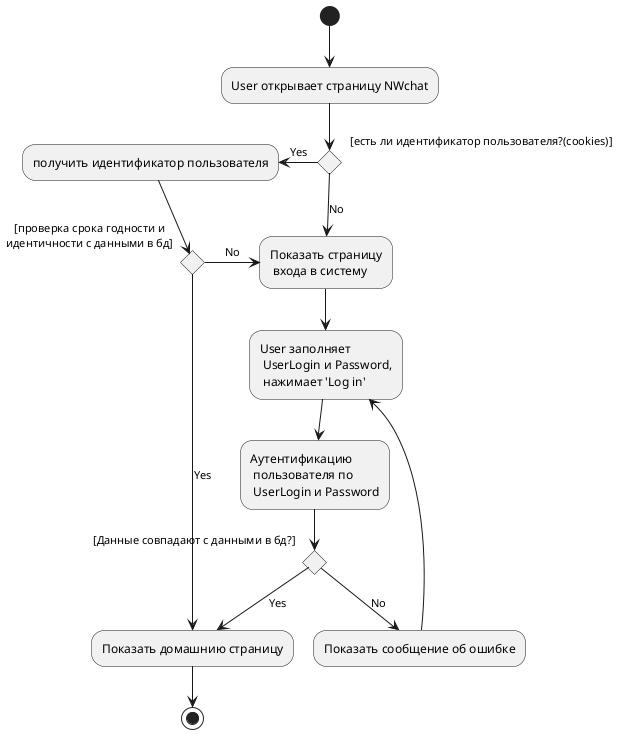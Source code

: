 @startuml

(*) --> "User открывает страницу NWchat" as init
if "[есть ли идентификатор пользователя?(cookies)]" then
  -left->[Yes] "получить идентификатор пользователя"
  if "[проверка срока годности и\nидентичности с данными в бд]" then
    -> [Yes] "Показать домашнию страницу" as home
    --> (*)
  else
    -> [No] "Показать страницу\n входа в систему" as loginP
  endif
else
   -->[No] loginP
   --> "User заполняет\n UserLogin и Password,\n нажимает 'Log in'" as fills
   --> "Аутентификацию\n пользователя по\n UserLogin и Password"
   if "[Данные совпадают с данными в бд?]" then
    -->[Yes] home
   else
    -->[No] "Показать сообщение об ошибке"
    -->fills
endif
@enduml